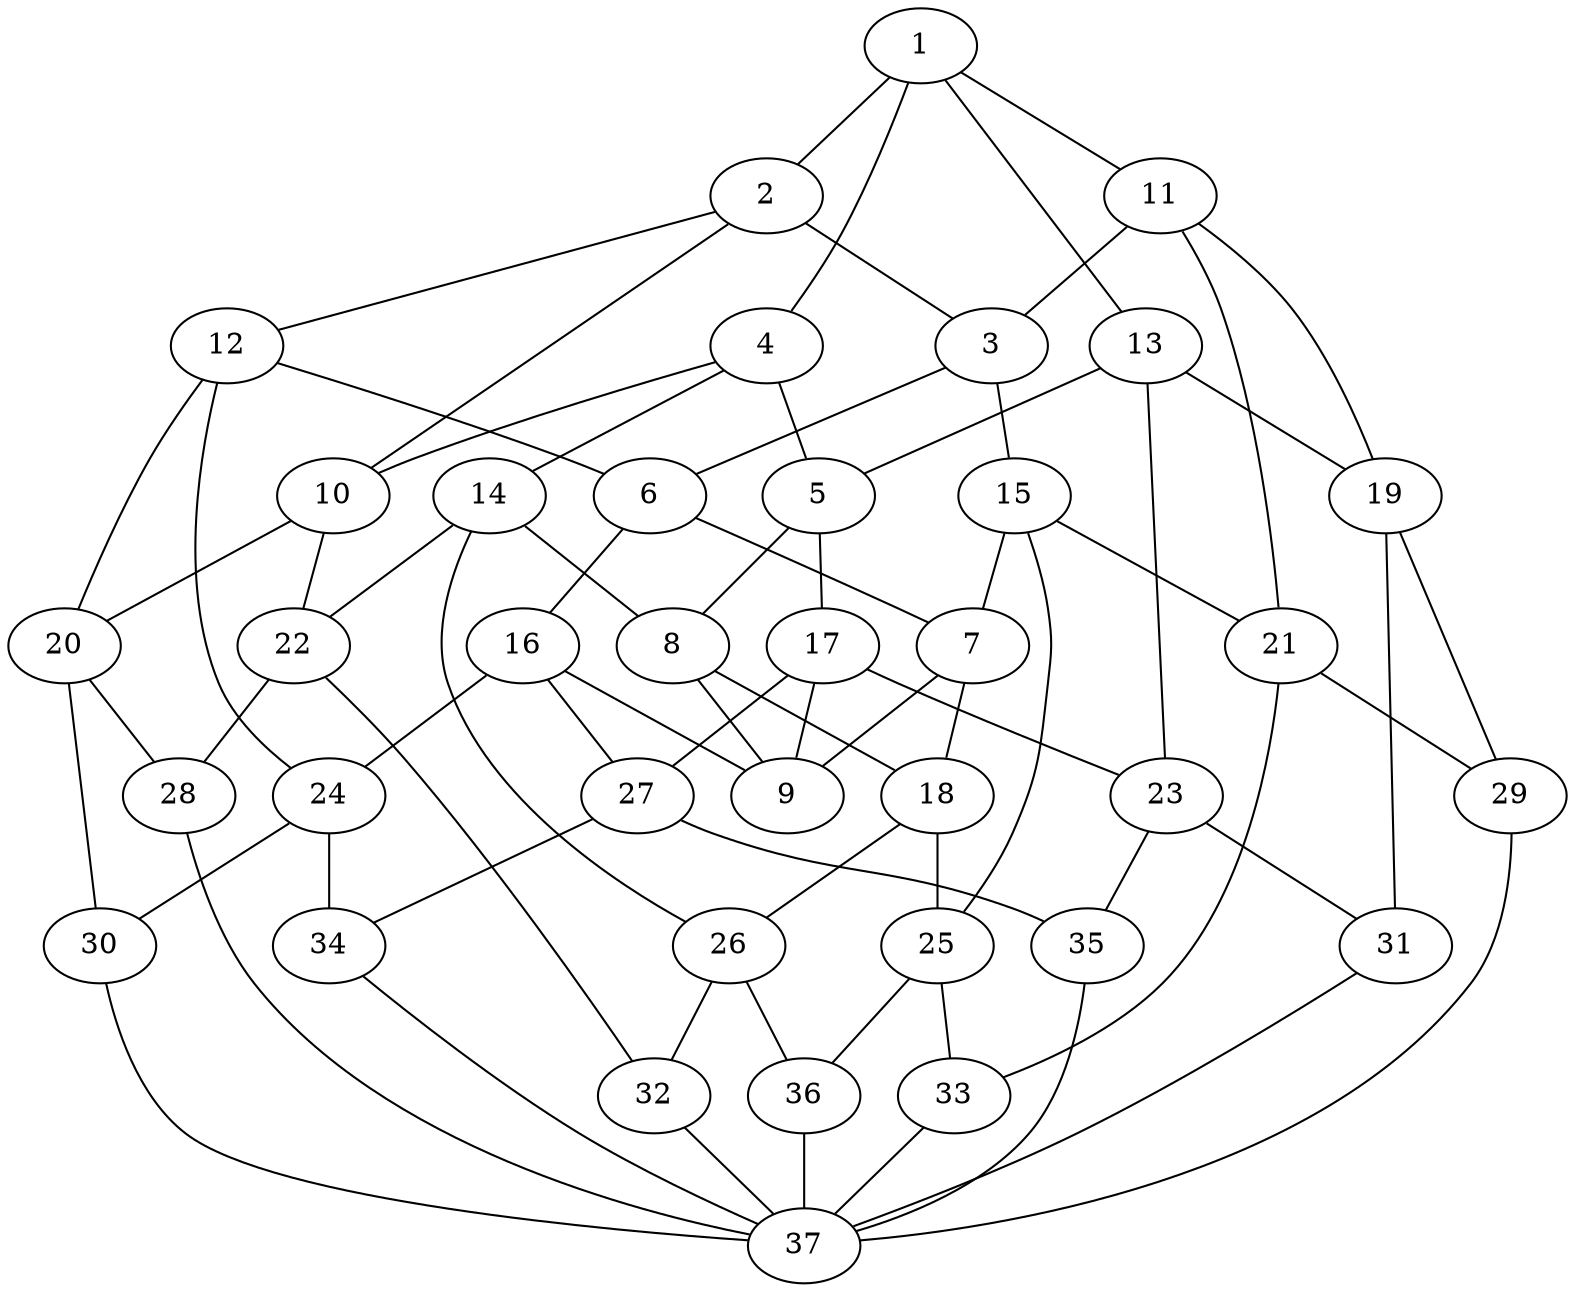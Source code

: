 graph {
  1 -- 2;
  1 -- 4;
  1 -- 11;
  1 -- 13;
  2 -- 3;
  2 -- 10;
  2 -- 12;
  4 -- 5;
  4 -- 10;
  4 -- 14;
  11 -- 3;
  11 -- 19;
  11 -- 21;
  13 -- 5;
  13 -- 19;
  13 -- 23;
  3 -- 6;
  3 -- 15;
  10 -- 20;
  10 -- 22;
  12 -- 6;
  12 -- 20;
  12 -- 24;
  6 -- 7;
  6 -- 16;
  15 -- 7;
  15 -- 21;
  15 -- 25;
  5 -- 8;
  5 -- 17;
  14 -- 8;
  14 -- 22;
  14 -- 26;
  8 -- 9;
  8 -- 18;
  17 -- 9;
  17 -- 23;
  17 -- 27;
  7 -- 9;
  7 -- 18;
  16 -- 9;
  16 -- 24;
  16 -- 27;
  18 -- 25;
  18 -- 26;
  20 -- 28;
  20 -- 30;
  22 -- 28;
  22 -- 32;
  19 -- 29;
  19 -- 31;
  21 -- 29;
  21 -- 33;
  24 -- 30;
  24 -- 34;
  23 -- 31;
  23 -- 35;
  26 -- 32;
  26 -- 36;
  25 -- 33;
  25 -- 36;
  27 -- 34;
  27 -- 35;
  29 -- 37;
  31 -- 37;
  28 -- 37;
  30 -- 37;
  33 -- 37;
  32 -- 37;
  35 -- 37;
  34 -- 37;
  36 -- 37;
}
